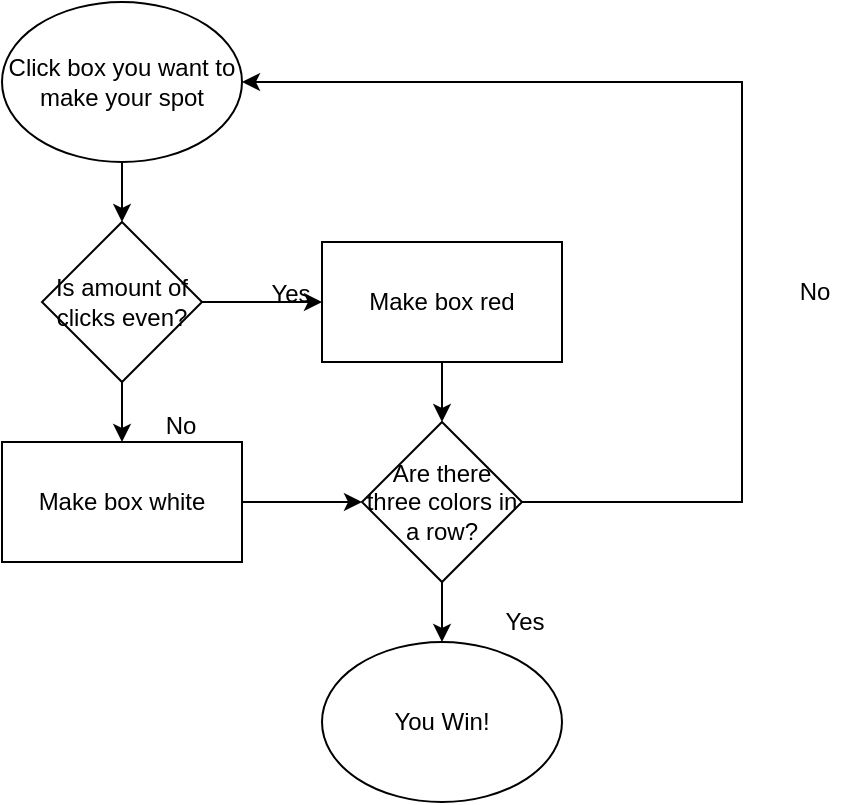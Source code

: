 <mxfile version="12.5.8" type="google"><diagram id="7EuywkyyCTnUJELB-wFT" name="Page-1"><mxGraphModel dx="868" dy="434" grid="1" gridSize="10" guides="1" tooltips="1" connect="1" arrows="1" fold="1" page="1" pageScale="1" pageWidth="850" pageHeight="1100" math="0" shadow="0"><root><mxCell id="0"/><mxCell id="1" parent="0"/><mxCell id="_uppojulXJvfLWGT_uRi-4" style="edgeStyle=orthogonalEdgeStyle;rounded=0;orthogonalLoop=1;jettySize=auto;html=1;exitX=0.5;exitY=1;exitDx=0;exitDy=0;" edge="1" parent="1" source="_uppojulXJvfLWGT_uRi-1" target="_uppojulXJvfLWGT_uRi-5"><mxGeometry relative="1" as="geometry"><mxPoint x="80" y="140" as="targetPoint"/></mxGeometry></mxCell><mxCell id="_uppojulXJvfLWGT_uRi-1" value="Click box you want to make your spot" style="ellipse;whiteSpace=wrap;html=1;" vertex="1" parent="1"><mxGeometry x="20" y="20" width="120" height="80" as="geometry"/></mxCell><mxCell id="_uppojulXJvfLWGT_uRi-7" style="edgeStyle=orthogonalEdgeStyle;rounded=0;orthogonalLoop=1;jettySize=auto;html=1;exitX=1;exitY=0.5;exitDx=0;exitDy=0;entryX=0;entryY=0.5;entryDx=0;entryDy=0;" edge="1" parent="1" source="_uppojulXJvfLWGT_uRi-5" target="_uppojulXJvfLWGT_uRi-6"><mxGeometry relative="1" as="geometry"/></mxCell><mxCell id="_uppojulXJvfLWGT_uRi-10" value="" style="edgeStyle=orthogonalEdgeStyle;rounded=0;orthogonalLoop=1;jettySize=auto;html=1;" edge="1" parent="1" source="_uppojulXJvfLWGT_uRi-5" target="_uppojulXJvfLWGT_uRi-9"><mxGeometry relative="1" as="geometry"/></mxCell><mxCell id="_uppojulXJvfLWGT_uRi-5" value="Is amount of clicks even?" style="rhombus;whiteSpace=wrap;html=1;" vertex="1" parent="1"><mxGeometry x="40" y="130" width="80" height="80" as="geometry"/></mxCell><mxCell id="_uppojulXJvfLWGT_uRi-15" value="" style="edgeStyle=orthogonalEdgeStyle;rounded=0;orthogonalLoop=1;jettySize=auto;html=1;" edge="1" parent="1" source="_uppojulXJvfLWGT_uRi-6" target="_uppojulXJvfLWGT_uRi-12"><mxGeometry relative="1" as="geometry"/></mxCell><mxCell id="_uppojulXJvfLWGT_uRi-6" value="Make box red" style="rounded=0;whiteSpace=wrap;html=1;" vertex="1" parent="1"><mxGeometry x="180" y="140" width="120" height="60" as="geometry"/></mxCell><mxCell id="_uppojulXJvfLWGT_uRi-8" value="Yes" style="text;html=1;align=center;verticalAlign=middle;resizable=0;points=[];autosize=1;" vertex="1" parent="1"><mxGeometry x="144" y="156" width="40" height="20" as="geometry"/></mxCell><mxCell id="_uppojulXJvfLWGT_uRi-16" value="" style="edgeStyle=orthogonalEdgeStyle;rounded=0;orthogonalLoop=1;jettySize=auto;html=1;" edge="1" parent="1" source="_uppojulXJvfLWGT_uRi-9" target="_uppojulXJvfLWGT_uRi-12"><mxGeometry relative="1" as="geometry"/></mxCell><mxCell id="_uppojulXJvfLWGT_uRi-9" value="Make box white" style="rounded=0;whiteSpace=wrap;html=1;" vertex="1" parent="1"><mxGeometry x="20" y="240" width="120" height="60" as="geometry"/></mxCell><mxCell id="_uppojulXJvfLWGT_uRi-11" value="No" style="text;html=1;align=center;verticalAlign=middle;resizable=0;points=[];autosize=1;" vertex="1" parent="1"><mxGeometry x="94" y="222" width="30" height="20" as="geometry"/></mxCell><mxCell id="_uppojulXJvfLWGT_uRi-13" style="edgeStyle=orthogonalEdgeStyle;rounded=0;orthogonalLoop=1;jettySize=auto;html=1;entryX=1;entryY=0.5;entryDx=0;entryDy=0;" edge="1" parent="1" source="_uppojulXJvfLWGT_uRi-12" target="_uppojulXJvfLWGT_uRi-1"><mxGeometry relative="1" as="geometry"><mxPoint x="340" y="80" as="targetPoint"/><Array as="points"><mxPoint x="390" y="270"/><mxPoint x="390" y="60"/></Array></mxGeometry></mxCell><mxCell id="_uppojulXJvfLWGT_uRi-18" value="" style="edgeStyle=orthogonalEdgeStyle;rounded=0;orthogonalLoop=1;jettySize=auto;html=1;" edge="1" parent="1" source="_uppojulXJvfLWGT_uRi-12" target="_uppojulXJvfLWGT_uRi-17"><mxGeometry relative="1" as="geometry"/></mxCell><mxCell id="_uppojulXJvfLWGT_uRi-12" value="Are there three colors in a row?" style="rhombus;whiteSpace=wrap;html=1;" vertex="1" parent="1"><mxGeometry x="200" y="230" width="80" height="80" as="geometry"/></mxCell><mxCell id="_uppojulXJvfLWGT_uRi-14" value="No" style="text;html=1;align=center;verticalAlign=middle;resizable=0;points=[];autosize=1;" vertex="1" parent="1"><mxGeometry x="411" y="155" width="30" height="20" as="geometry"/></mxCell><mxCell id="_uppojulXJvfLWGT_uRi-17" value="You Win!" style="ellipse;whiteSpace=wrap;html=1;" vertex="1" parent="1"><mxGeometry x="180" y="340" width="120" height="80" as="geometry"/></mxCell><mxCell id="_uppojulXJvfLWGT_uRi-19" value="Yes" style="text;html=1;align=center;verticalAlign=middle;resizable=0;points=[];autosize=1;" vertex="1" parent="1"><mxGeometry x="261" y="320" width="40" height="20" as="geometry"/></mxCell></root></mxGraphModel></diagram></mxfile>